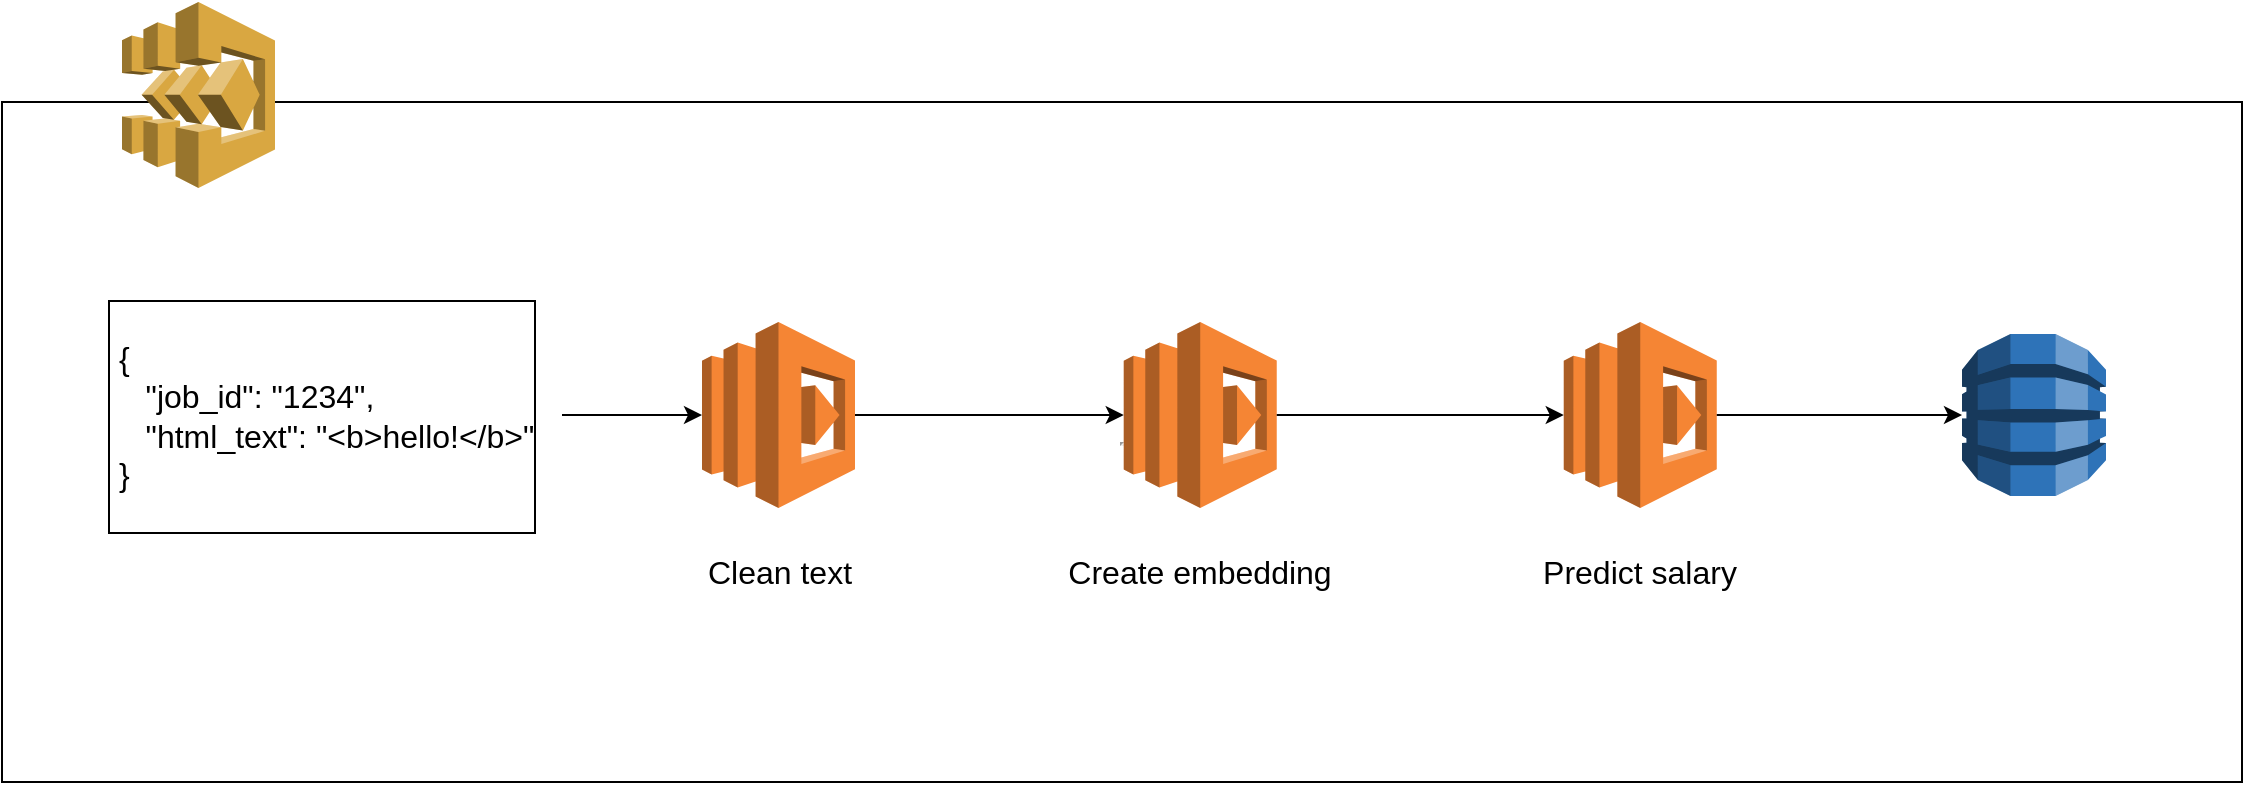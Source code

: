 <mxfile version="15.5.4"><diagram id="2AMc2DB5CXlT6N5nUtcd" name="Page-1"><mxGraphModel dx="2094" dy="1144" grid="0" gridSize="10" guides="1" tooltips="1" connect="1" arrows="1" fold="1" page="0" pageScale="1" pageWidth="850" pageHeight="1100" math="0" shadow="0"><root><mxCell id="0"/><mxCell id="1" parent="0"/><mxCell id="ua0HBf8JVYi9IEW-tply-2" value="&lt;hr&gt;" style="rounded=0;whiteSpace=wrap;html=1;" vertex="1" parent="1"><mxGeometry x="-120" y="280" width="1120" height="340" as="geometry"/></mxCell><mxCell id="ua0HBf8JVYi9IEW-tply-1" value="" style="outlineConnect=0;dashed=0;verticalLabelPosition=bottom;verticalAlign=top;align=center;html=1;shape=mxgraph.aws3.step_functions;fillColor=#D9A741;gradientColor=none;" vertex="1" parent="1"><mxGeometry x="-60" y="230" width="76.5" height="93" as="geometry"/></mxCell><mxCell id="ua0HBf8JVYi9IEW-tply-6" value="" style="outlineConnect=0;dashed=0;verticalLabelPosition=bottom;verticalAlign=top;align=center;html=1;shape=mxgraph.aws3.dynamo_db;fillColor=#2E73B8;gradientColor=none;" vertex="1" parent="1"><mxGeometry x="860" y="396" width="72" height="81" as="geometry"/></mxCell><mxCell id="ua0HBf8JVYi9IEW-tply-11" value="" style="group" vertex="1" connectable="0" parent="1"><mxGeometry x="630" y="390" width="138.25" height="140" as="geometry"/></mxCell><mxCell id="ua0HBf8JVYi9IEW-tply-5" value="" style="outlineConnect=0;dashed=0;verticalLabelPosition=bottom;verticalAlign=top;align=center;html=1;shape=mxgraph.aws3.lambda;fillColor=#F58534;gradientColor=none;" vertex="1" parent="ua0HBf8JVYi9IEW-tply-11"><mxGeometry x="30.88" width="76.5" height="93" as="geometry"/></mxCell><mxCell id="ua0HBf8JVYi9IEW-tply-10" value="Predict salary" style="text;html=1;strokeColor=none;fillColor=none;align=center;verticalAlign=middle;whiteSpace=wrap;rounded=0;fontSize=16;" vertex="1" parent="ua0HBf8JVYi9IEW-tply-11"><mxGeometry y="110" width="138.25" height="30" as="geometry"/></mxCell><mxCell id="ua0HBf8JVYi9IEW-tply-12" value="" style="group" vertex="1" connectable="0" parent="1"><mxGeometry x="410" y="390" width="138.25" height="140" as="geometry"/></mxCell><mxCell id="ua0HBf8JVYi9IEW-tply-4" value="" style="outlineConnect=0;dashed=0;verticalLabelPosition=bottom;verticalAlign=top;align=center;html=1;shape=mxgraph.aws3.lambda;fillColor=#F58534;gradientColor=none;" vertex="1" parent="ua0HBf8JVYi9IEW-tply-12"><mxGeometry x="30.87" width="76.5" height="93" as="geometry"/></mxCell><mxCell id="ua0HBf8JVYi9IEW-tply-9" value="Create embedding" style="text;html=1;strokeColor=none;fillColor=none;align=center;verticalAlign=middle;whiteSpace=wrap;rounded=0;fontSize=16;" vertex="1" parent="ua0HBf8JVYi9IEW-tply-12"><mxGeometry y="110" width="138.25" height="30" as="geometry"/></mxCell><mxCell id="ua0HBf8JVYi9IEW-tply-13" value="" style="group" vertex="1" connectable="0" parent="1"><mxGeometry x="230" y="390" width="78.25" height="140" as="geometry"/></mxCell><mxCell id="ua0HBf8JVYi9IEW-tply-3" value="" style="outlineConnect=0;dashed=0;verticalLabelPosition=bottom;verticalAlign=top;align=center;html=1;shape=mxgraph.aws3.lambda;fillColor=#F58534;gradientColor=none;" vertex="1" parent="ua0HBf8JVYi9IEW-tply-13"><mxGeometry width="76.5" height="93" as="geometry"/></mxCell><mxCell id="ua0HBf8JVYi9IEW-tply-7" value="Clean text" style="text;html=1;strokeColor=none;fillColor=none;align=center;verticalAlign=middle;whiteSpace=wrap;rounded=0;fontSize=16;" vertex="1" parent="ua0HBf8JVYi9IEW-tply-13"><mxGeometry y="110" width="78.25" height="30" as="geometry"/></mxCell><mxCell id="ua0HBf8JVYi9IEW-tply-16" style="edgeStyle=orthogonalEdgeStyle;rounded=0;orthogonalLoop=1;jettySize=auto;html=1;fontSize=16;" edge="1" parent="1" source="ua0HBf8JVYi9IEW-tply-15" target="ua0HBf8JVYi9IEW-tply-3"><mxGeometry relative="1" as="geometry"/></mxCell><mxCell id="ua0HBf8JVYi9IEW-tply-15" value="&lt;div&gt;&lt;br&gt;&lt;/div&gt;&lt;div&gt;&amp;nbsp;{&lt;/div&gt;&amp;nbsp;&amp;nbsp;&amp;nbsp; &quot;job_id&quot;: &quot;1234&quot;,&lt;br&gt;&amp;nbsp;&amp;nbsp;&amp;nbsp; &quot;html_text&quot;: &quot;&amp;lt;b&amp;gt;hello!&amp;lt;/b&amp;gt;&quot; &lt;br&gt;&lt;div&gt;&amp;nbsp;}&lt;/div&gt;&lt;div&gt;&lt;br&gt;&lt;/div&gt;" style="text;align=left;verticalAlign=middle;rounded=0;fontSize=16;labelBorderColor=#000000;spacing=3;whiteSpace=wrap;html=1;spacingLeft=0;labelBackgroundColor=none;" vertex="1" parent="1"><mxGeometry x="-70" y="386.5" width="230" height="100" as="geometry"/></mxCell><mxCell id="ua0HBf8JVYi9IEW-tply-17" style="edgeStyle=orthogonalEdgeStyle;rounded=0;orthogonalLoop=1;jettySize=auto;html=1;fontSize=16;" edge="1" parent="1" source="ua0HBf8JVYi9IEW-tply-3" target="ua0HBf8JVYi9IEW-tply-4"><mxGeometry relative="1" as="geometry"/></mxCell><mxCell id="ua0HBf8JVYi9IEW-tply-18" style="edgeStyle=orthogonalEdgeStyle;rounded=0;orthogonalLoop=1;jettySize=auto;html=1;exitX=1;exitY=0.5;exitDx=0;exitDy=0;exitPerimeter=0;fontSize=16;" edge="1" parent="1" source="ua0HBf8JVYi9IEW-tply-4" target="ua0HBf8JVYi9IEW-tply-5"><mxGeometry relative="1" as="geometry"/></mxCell><mxCell id="ua0HBf8JVYi9IEW-tply-19" style="edgeStyle=orthogonalEdgeStyle;rounded=0;orthogonalLoop=1;jettySize=auto;html=1;entryX=0;entryY=0.5;entryDx=0;entryDy=0;entryPerimeter=0;fontSize=16;" edge="1" parent="1" source="ua0HBf8JVYi9IEW-tply-5" target="ua0HBf8JVYi9IEW-tply-6"><mxGeometry relative="1" as="geometry"/></mxCell></root></mxGraphModel></diagram></mxfile>